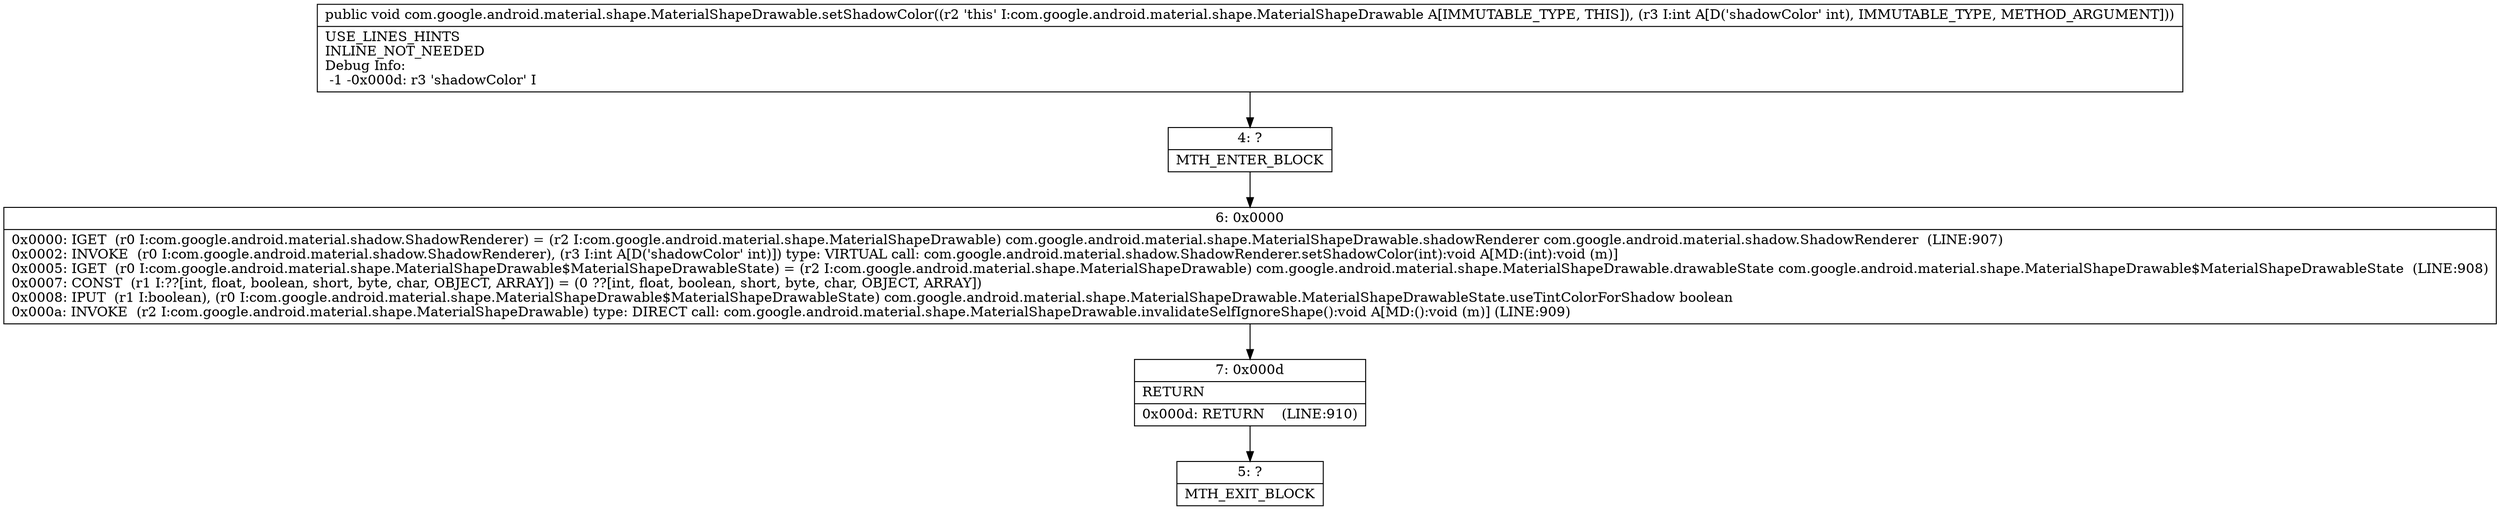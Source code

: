 digraph "CFG forcom.google.android.material.shape.MaterialShapeDrawable.setShadowColor(I)V" {
Node_4 [shape=record,label="{4\:\ ?|MTH_ENTER_BLOCK\l}"];
Node_6 [shape=record,label="{6\:\ 0x0000|0x0000: IGET  (r0 I:com.google.android.material.shadow.ShadowRenderer) = (r2 I:com.google.android.material.shape.MaterialShapeDrawable) com.google.android.material.shape.MaterialShapeDrawable.shadowRenderer com.google.android.material.shadow.ShadowRenderer  (LINE:907)\l0x0002: INVOKE  (r0 I:com.google.android.material.shadow.ShadowRenderer), (r3 I:int A[D('shadowColor' int)]) type: VIRTUAL call: com.google.android.material.shadow.ShadowRenderer.setShadowColor(int):void A[MD:(int):void (m)]\l0x0005: IGET  (r0 I:com.google.android.material.shape.MaterialShapeDrawable$MaterialShapeDrawableState) = (r2 I:com.google.android.material.shape.MaterialShapeDrawable) com.google.android.material.shape.MaterialShapeDrawable.drawableState com.google.android.material.shape.MaterialShapeDrawable$MaterialShapeDrawableState  (LINE:908)\l0x0007: CONST  (r1 I:??[int, float, boolean, short, byte, char, OBJECT, ARRAY]) = (0 ??[int, float, boolean, short, byte, char, OBJECT, ARRAY]) \l0x0008: IPUT  (r1 I:boolean), (r0 I:com.google.android.material.shape.MaterialShapeDrawable$MaterialShapeDrawableState) com.google.android.material.shape.MaterialShapeDrawable.MaterialShapeDrawableState.useTintColorForShadow boolean \l0x000a: INVOKE  (r2 I:com.google.android.material.shape.MaterialShapeDrawable) type: DIRECT call: com.google.android.material.shape.MaterialShapeDrawable.invalidateSelfIgnoreShape():void A[MD:():void (m)] (LINE:909)\l}"];
Node_7 [shape=record,label="{7\:\ 0x000d|RETURN\l|0x000d: RETURN    (LINE:910)\l}"];
Node_5 [shape=record,label="{5\:\ ?|MTH_EXIT_BLOCK\l}"];
MethodNode[shape=record,label="{public void com.google.android.material.shape.MaterialShapeDrawable.setShadowColor((r2 'this' I:com.google.android.material.shape.MaterialShapeDrawable A[IMMUTABLE_TYPE, THIS]), (r3 I:int A[D('shadowColor' int), IMMUTABLE_TYPE, METHOD_ARGUMENT]))  | USE_LINES_HINTS\lINLINE_NOT_NEEDED\lDebug Info:\l  \-1 \-0x000d: r3 'shadowColor' I\l}"];
MethodNode -> Node_4;Node_4 -> Node_6;
Node_6 -> Node_7;
Node_7 -> Node_5;
}

